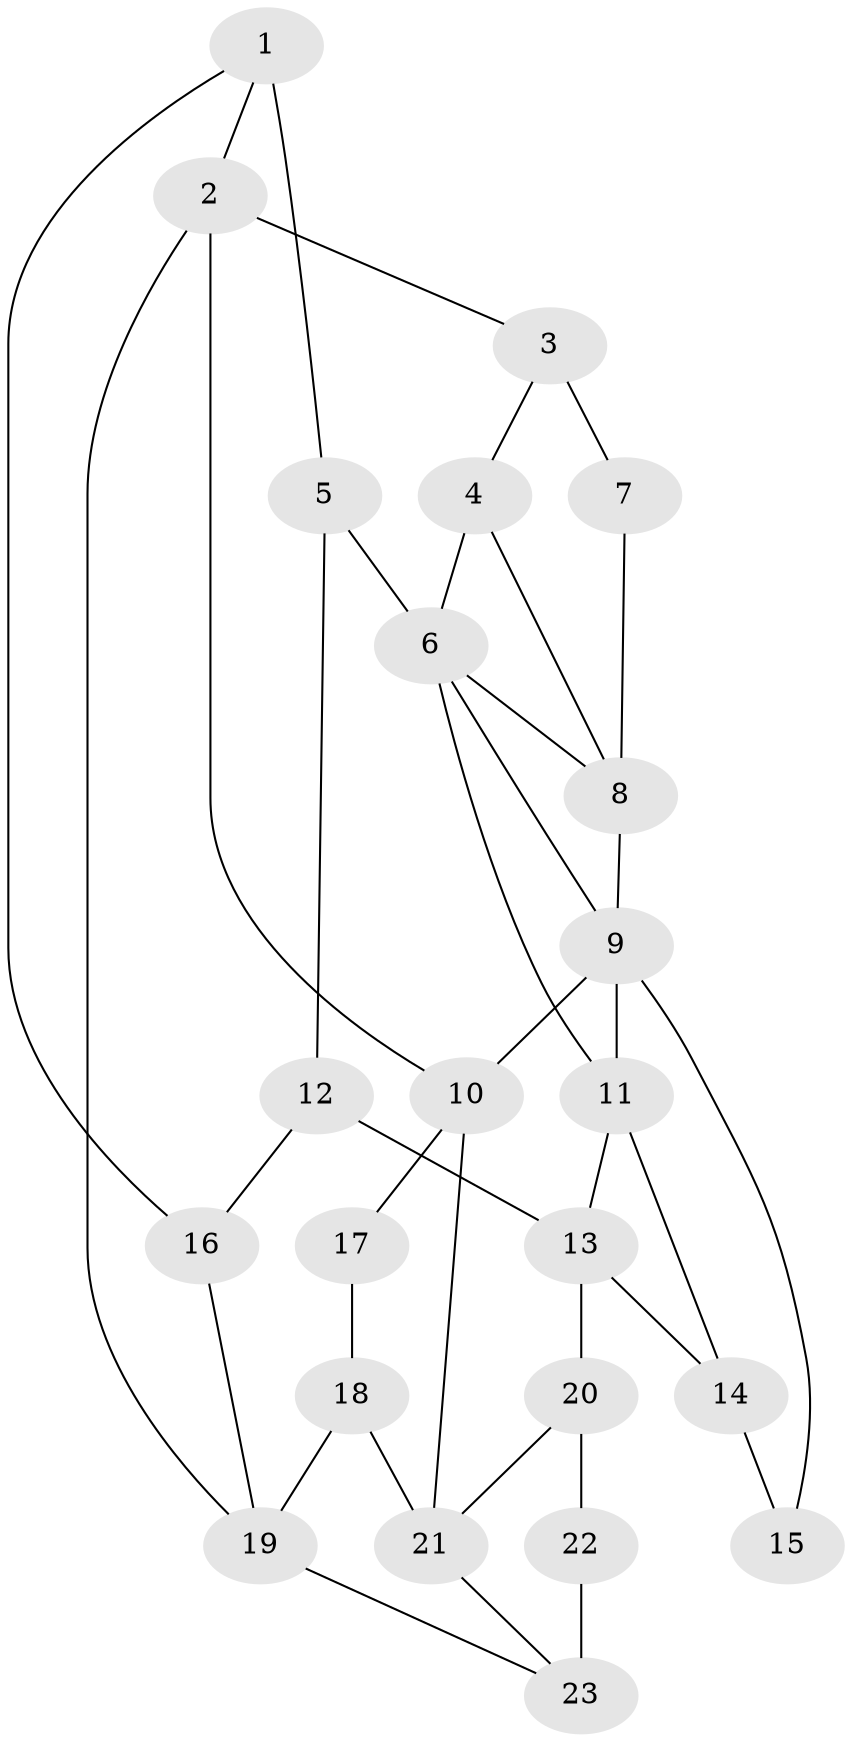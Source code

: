 // original degree distribution, {3: 0.02702702702702703, 6: 0.20270270270270271, 5: 0.5405405405405406, 4: 0.22972972972972974}
// Generated by graph-tools (version 1.1) at 2025/54/03/04/25 22:54:18]
// undirected, 23 vertices, 38 edges
graph export_dot {
  node [color=gray90,style=filled];
  1;
  2;
  3;
  4;
  5;
  6;
  7;
  8;
  9;
  10;
  11;
  12;
  13;
  14;
  15;
  16;
  17;
  18;
  19;
  20;
  21;
  22;
  23;
  1 -- 2 [weight=1.0];
  1 -- 5 [weight=2.0];
  1 -- 16 [weight=1.0];
  2 -- 3 [weight=2.0];
  2 -- 10 [weight=2.0];
  2 -- 19 [weight=1.0];
  3 -- 4 [weight=1.0];
  3 -- 7 [weight=3.0];
  4 -- 6 [weight=1.0];
  4 -- 8 [weight=1.0];
  5 -- 6 [weight=2.0];
  5 -- 12 [weight=2.0];
  6 -- 8 [weight=1.0];
  6 -- 9 [weight=1.0];
  6 -- 11 [weight=1.0];
  7 -- 8 [weight=1.0];
  8 -- 9 [weight=1.0];
  9 -- 10 [weight=2.0];
  9 -- 11 [weight=1.0];
  9 -- 15 [weight=2.0];
  10 -- 17 [weight=1.0];
  10 -- 21 [weight=1.0];
  11 -- 13 [weight=1.0];
  11 -- 14 [weight=1.0];
  12 -- 13 [weight=2.0];
  12 -- 16 [weight=1.0];
  13 -- 14 [weight=1.0];
  13 -- 20 [weight=2.0];
  14 -- 15 [weight=2.0];
  16 -- 19 [weight=2.0];
  17 -- 18 [weight=2.0];
  18 -- 19 [weight=2.0];
  18 -- 21 [weight=2.0];
  19 -- 23 [weight=1.0];
  20 -- 21 [weight=1.0];
  20 -- 22 [weight=2.0];
  21 -- 23 [weight=1.0];
  22 -- 23 [weight=4.0];
}
